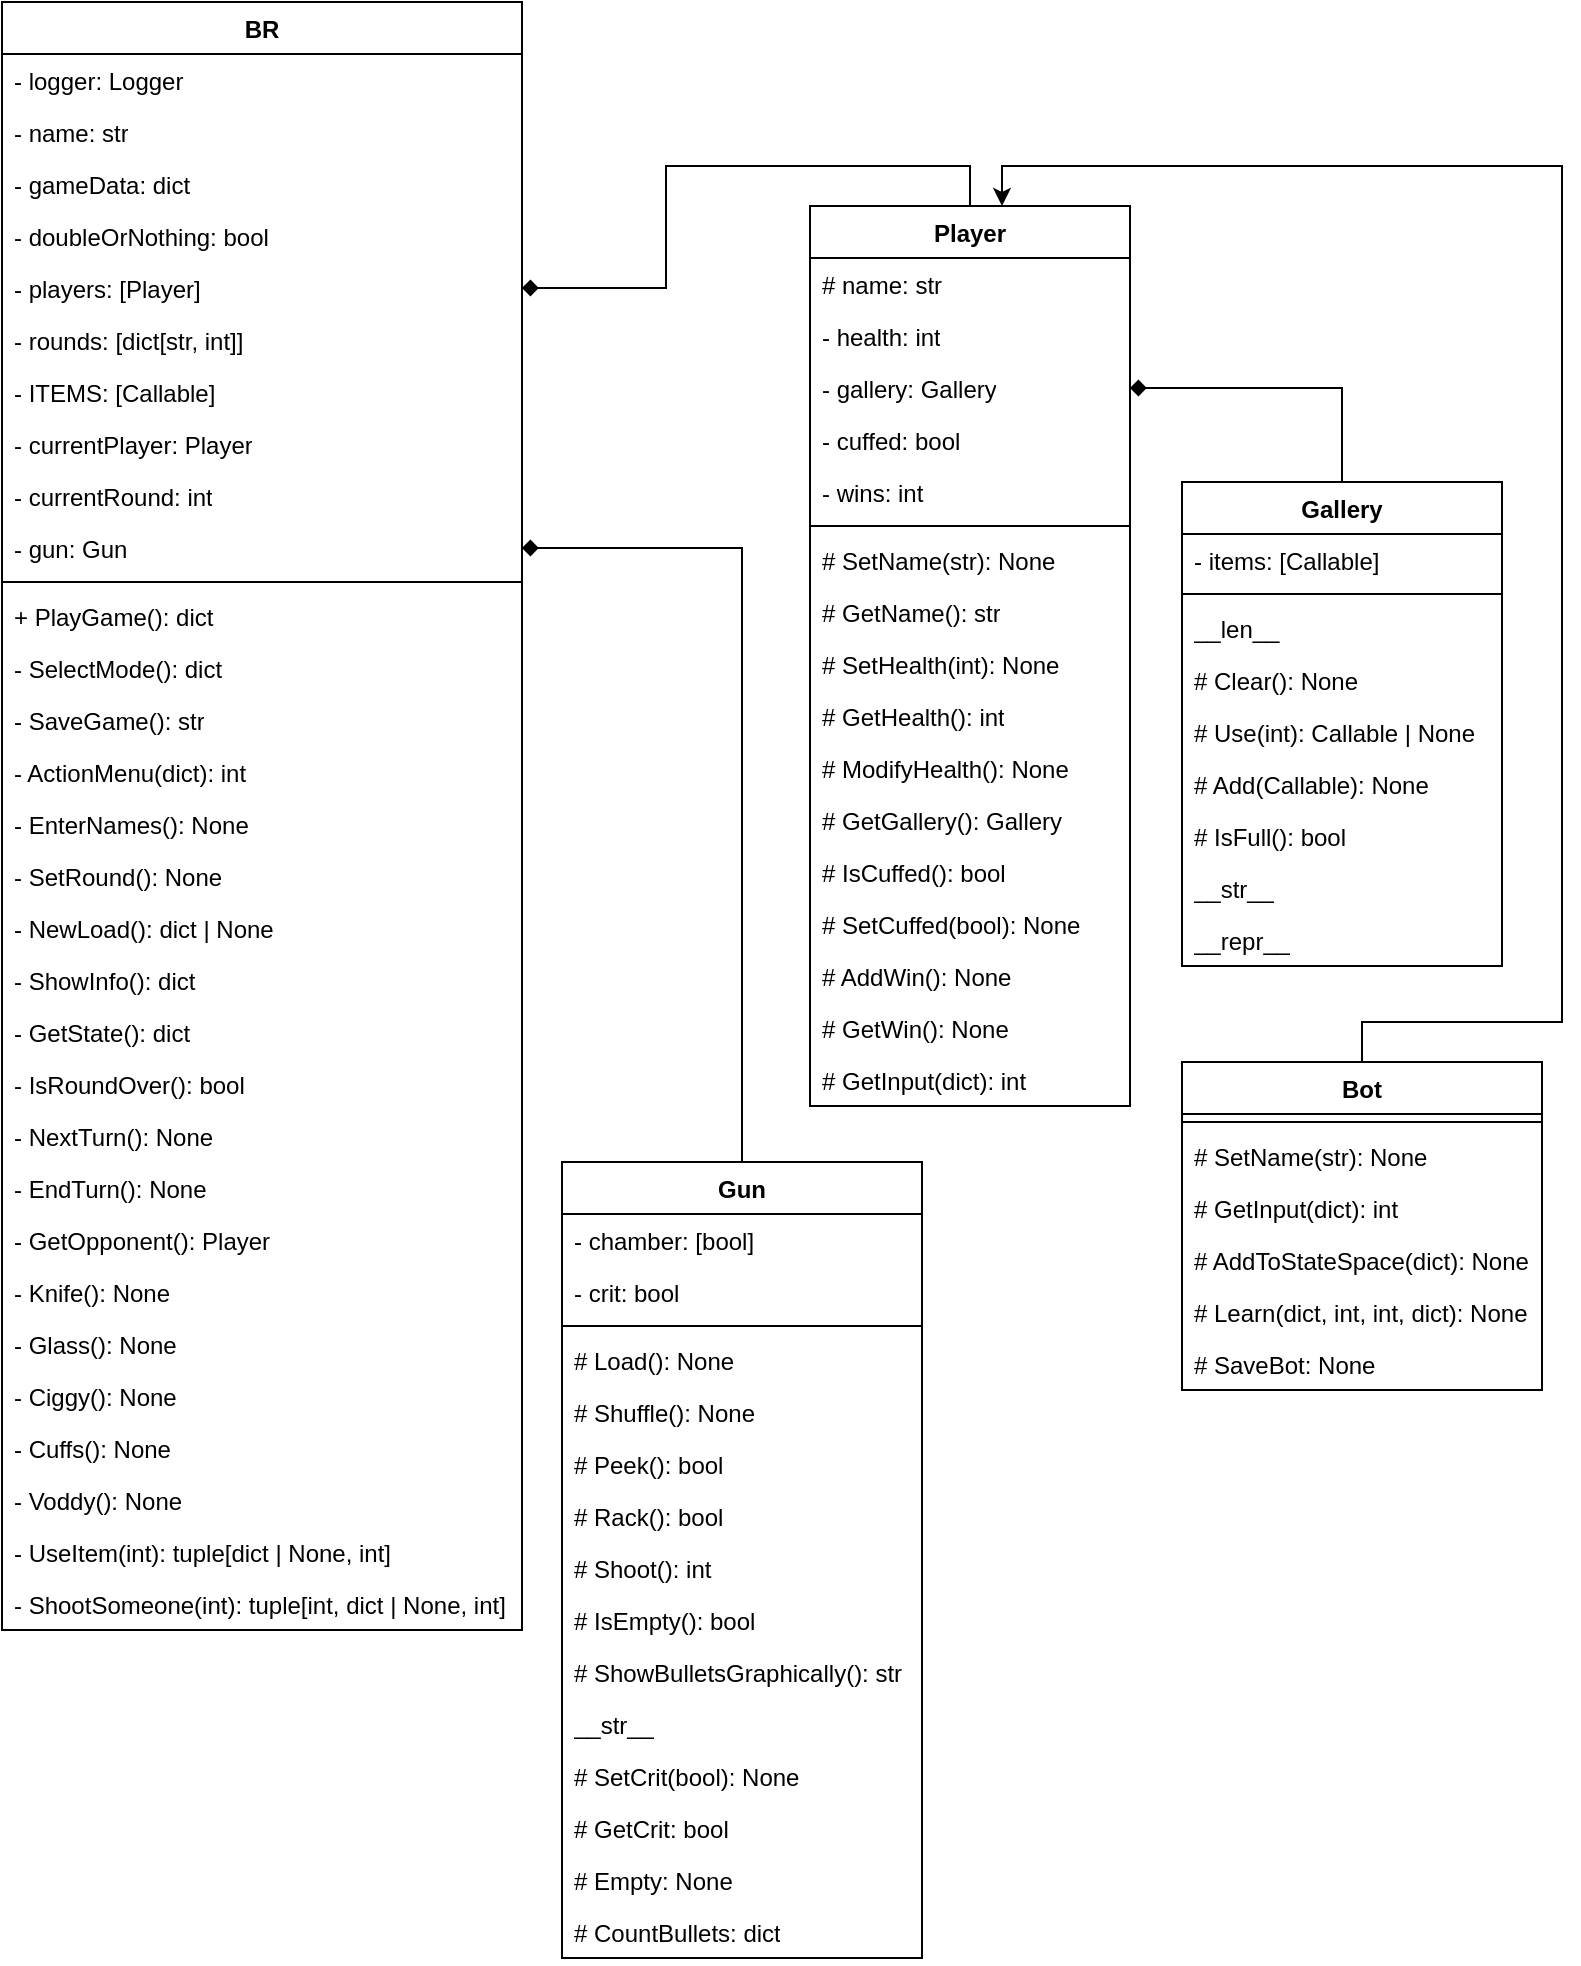 <mxfile version="23.1.0" type="device">
  <diagram name="Page-1" id="vFmoDZBEKyAavdOSo_Eb">
    <mxGraphModel dx="1034" dy="394" grid="1" gridSize="10" guides="1" tooltips="1" connect="1" arrows="1" fold="1" page="1" pageScale="1" pageWidth="827" pageHeight="1169" math="0" shadow="0">
      <root>
        <mxCell id="0" />
        <mxCell id="1" parent="0" />
        <mxCell id="H9SnRW4c3Upq8VRvOPKu-1" value="BR" style="swimlane;fontStyle=1;align=center;verticalAlign=top;childLayout=stackLayout;horizontal=1;startSize=26;horizontalStack=0;resizeParent=1;resizeParentMax=0;resizeLast=0;collapsible=1;marginBottom=0;whiteSpace=wrap;html=1;" parent="1" vertex="1">
          <mxGeometry x="10" y="150" width="260" height="814" as="geometry">
            <mxRectangle x="90" y="150" width="60" height="30" as="alternateBounds" />
          </mxGeometry>
        </mxCell>
        <mxCell id="eFTFK-ehcUdB1LsyZW5m-8" value="- logger: Logger" style="text;strokeColor=none;fillColor=none;align=left;verticalAlign=top;spacingLeft=4;spacingRight=4;overflow=hidden;rotatable=0;points=[[0,0.5],[1,0.5]];portConstraint=eastwest;whiteSpace=wrap;html=1;" vertex="1" parent="H9SnRW4c3Upq8VRvOPKu-1">
          <mxGeometry y="26" width="260" height="26" as="geometry" />
        </mxCell>
        <mxCell id="eFTFK-ehcUdB1LsyZW5m-9" value="- name: str" style="text;strokeColor=none;fillColor=none;align=left;verticalAlign=top;spacingLeft=4;spacingRight=4;overflow=hidden;rotatable=0;points=[[0,0.5],[1,0.5]];portConstraint=eastwest;whiteSpace=wrap;html=1;" vertex="1" parent="H9SnRW4c3Upq8VRvOPKu-1">
          <mxGeometry y="52" width="260" height="26" as="geometry" />
        </mxCell>
        <mxCell id="eFTFK-ehcUdB1LsyZW5m-10" value="&lt;div&gt;- gameData: dict&lt;/div&gt;" style="text;strokeColor=none;fillColor=none;align=left;verticalAlign=top;spacingLeft=4;spacingRight=4;overflow=hidden;rotatable=0;points=[[0,0.5],[1,0.5]];portConstraint=eastwest;whiteSpace=wrap;html=1;" vertex="1" parent="H9SnRW4c3Upq8VRvOPKu-1">
          <mxGeometry y="78" width="260" height="26" as="geometry" />
        </mxCell>
        <mxCell id="mQyLiGfO_H3nHgaukquF-1" value="- doubleOrNothing: bool" style="text;strokeColor=none;fillColor=none;align=left;verticalAlign=top;spacingLeft=4;spacingRight=4;overflow=hidden;rotatable=0;points=[[0,0.5],[1,0.5]];portConstraint=eastwest;whiteSpace=wrap;html=1;" parent="H9SnRW4c3Upq8VRvOPKu-1" vertex="1">
          <mxGeometry y="104" width="260" height="26" as="geometry" />
        </mxCell>
        <mxCell id="H9SnRW4c3Upq8VRvOPKu-2" value="- players: [Player]" style="text;strokeColor=none;fillColor=none;align=left;verticalAlign=top;spacingLeft=4;spacingRight=4;overflow=hidden;rotatable=0;points=[[0,0.5],[1,0.5]];portConstraint=eastwest;whiteSpace=wrap;html=1;" parent="H9SnRW4c3Upq8VRvOPKu-1" vertex="1">
          <mxGeometry y="130" width="260" height="26" as="geometry" />
        </mxCell>
        <mxCell id="H9SnRW4c3Upq8VRvOPKu-5" value="- rounds: [dict[str, int]]" style="text;strokeColor=none;fillColor=none;align=left;verticalAlign=top;spacingLeft=4;spacingRight=4;overflow=hidden;rotatable=0;points=[[0,0.5],[1,0.5]];portConstraint=eastwest;whiteSpace=wrap;html=1;" parent="H9SnRW4c3Upq8VRvOPKu-1" vertex="1">
          <mxGeometry y="156" width="260" height="26" as="geometry" />
        </mxCell>
        <mxCell id="H9SnRW4c3Upq8VRvOPKu-6" value="- ITEMS: [Callable]" style="text;strokeColor=none;fillColor=none;align=left;verticalAlign=top;spacingLeft=4;spacingRight=4;overflow=hidden;rotatable=0;points=[[0,0.5],[1,0.5]];portConstraint=eastwest;whiteSpace=wrap;html=1;" parent="H9SnRW4c3Upq8VRvOPKu-1" vertex="1">
          <mxGeometry y="182" width="260" height="26" as="geometry" />
        </mxCell>
        <mxCell id="H9SnRW4c3Upq8VRvOPKu-7" value="- currentPlayer: Player" style="text;strokeColor=none;fillColor=none;align=left;verticalAlign=top;spacingLeft=4;spacingRight=4;overflow=hidden;rotatable=0;points=[[0,0.5],[1,0.5]];portConstraint=eastwest;whiteSpace=wrap;html=1;" parent="H9SnRW4c3Upq8VRvOPKu-1" vertex="1">
          <mxGeometry y="208" width="260" height="26" as="geometry" />
        </mxCell>
        <mxCell id="H9SnRW4c3Upq8VRvOPKu-8" value="- currentRound: int" style="text;strokeColor=none;fillColor=none;align=left;verticalAlign=top;spacingLeft=4;spacingRight=4;overflow=hidden;rotatable=0;points=[[0,0.5],[1,0.5]];portConstraint=eastwest;whiteSpace=wrap;html=1;" parent="H9SnRW4c3Upq8VRvOPKu-1" vertex="1">
          <mxGeometry y="234" width="260" height="26" as="geometry" />
        </mxCell>
        <mxCell id="H9SnRW4c3Upq8VRvOPKu-24" value="- gun: Gun" style="text;strokeColor=none;fillColor=none;align=left;verticalAlign=top;spacingLeft=4;spacingRight=4;overflow=hidden;rotatable=0;points=[[0,0.5],[1,0.5]];portConstraint=eastwest;whiteSpace=wrap;html=1;" parent="H9SnRW4c3Upq8VRvOPKu-1" vertex="1">
          <mxGeometry y="260" width="260" height="26" as="geometry" />
        </mxCell>
        <mxCell id="H9SnRW4c3Upq8VRvOPKu-3" value="" style="line;strokeWidth=1;fillColor=none;align=left;verticalAlign=middle;spacingTop=-1;spacingLeft=3;spacingRight=3;rotatable=0;labelPosition=right;points=[];portConstraint=eastwest;strokeColor=inherit;" parent="H9SnRW4c3Upq8VRvOPKu-1" vertex="1">
          <mxGeometry y="286" width="260" height="8" as="geometry" />
        </mxCell>
        <mxCell id="H9SnRW4c3Upq8VRvOPKu-4" value="+ PlayGame(): dict" style="text;strokeColor=none;fillColor=none;align=left;verticalAlign=top;spacingLeft=4;spacingRight=4;overflow=hidden;rotatable=0;points=[[0,0.5],[1,0.5]];portConstraint=eastwest;whiteSpace=wrap;html=1;" parent="H9SnRW4c3Upq8VRvOPKu-1" vertex="1">
          <mxGeometry y="294" width="260" height="26" as="geometry" />
        </mxCell>
        <mxCell id="eFTFK-ehcUdB1LsyZW5m-41" value="- SelectMode(): dict" style="text;strokeColor=none;fillColor=none;align=left;verticalAlign=top;spacingLeft=4;spacingRight=4;overflow=hidden;rotatable=0;points=[[0,0.5],[1,0.5]];portConstraint=eastwest;whiteSpace=wrap;html=1;" vertex="1" parent="H9SnRW4c3Upq8VRvOPKu-1">
          <mxGeometry y="320" width="260" height="26" as="geometry" />
        </mxCell>
        <mxCell id="eFTFK-ehcUdB1LsyZW5m-11" value="- SaveGame(): str" style="text;strokeColor=none;fillColor=none;align=left;verticalAlign=top;spacingLeft=4;spacingRight=4;overflow=hidden;rotatable=0;points=[[0,0.5],[1,0.5]];portConstraint=eastwest;whiteSpace=wrap;html=1;" vertex="1" parent="H9SnRW4c3Upq8VRvOPKu-1">
          <mxGeometry y="346" width="260" height="26" as="geometry" />
        </mxCell>
        <mxCell id="mQyLiGfO_H3nHgaukquF-2" value="- ActionMenu(dict): int" style="text;strokeColor=none;fillColor=none;align=left;verticalAlign=top;spacingLeft=4;spacingRight=4;overflow=hidden;rotatable=0;points=[[0,0.5],[1,0.5]];portConstraint=eastwest;whiteSpace=wrap;html=1;" parent="H9SnRW4c3Upq8VRvOPKu-1" vertex="1">
          <mxGeometry y="372" width="260" height="26" as="geometry" />
        </mxCell>
        <mxCell id="eFTFK-ehcUdB1LsyZW5m-12" value="- EnterNames(): None" style="text;strokeColor=none;fillColor=none;align=left;verticalAlign=top;spacingLeft=4;spacingRight=4;overflow=hidden;rotatable=0;points=[[0,0.5],[1,0.5]];portConstraint=eastwest;whiteSpace=wrap;html=1;" vertex="1" parent="H9SnRW4c3Upq8VRvOPKu-1">
          <mxGeometry y="398" width="260" height="26" as="geometry" />
        </mxCell>
        <mxCell id="H9SnRW4c3Upq8VRvOPKu-18" value="- SetRound(): None" style="text;strokeColor=none;fillColor=none;align=left;verticalAlign=top;spacingLeft=4;spacingRight=4;overflow=hidden;rotatable=0;points=[[0,0.5],[1,0.5]];portConstraint=eastwest;whiteSpace=wrap;html=1;" parent="H9SnRW4c3Upq8VRvOPKu-1" vertex="1">
          <mxGeometry y="424" width="260" height="26" as="geometry" />
        </mxCell>
        <mxCell id="eFTFK-ehcUdB1LsyZW5m-1" value="- NewLoad(): dict | None" style="text;strokeColor=none;fillColor=none;align=left;verticalAlign=top;spacingLeft=4;spacingRight=4;overflow=hidden;rotatable=0;points=[[0,0.5],[1,0.5]];portConstraint=eastwest;whiteSpace=wrap;html=1;" vertex="1" parent="H9SnRW4c3Upq8VRvOPKu-1">
          <mxGeometry y="450" width="260" height="26" as="geometry" />
        </mxCell>
        <mxCell id="H9SnRW4c3Upq8VRvOPKu-19" value="- ShowInfo(): dict" style="text;strokeColor=none;fillColor=none;align=left;verticalAlign=top;spacingLeft=4;spacingRight=4;overflow=hidden;rotatable=0;points=[[0,0.5],[1,0.5]];portConstraint=eastwest;whiteSpace=wrap;html=1;" parent="H9SnRW4c3Upq8VRvOPKu-1" vertex="1">
          <mxGeometry y="476" width="260" height="26" as="geometry" />
        </mxCell>
        <mxCell id="eFTFK-ehcUdB1LsyZW5m-43" value="- GetState(): dict" style="text;strokeColor=none;fillColor=none;align=left;verticalAlign=top;spacingLeft=4;spacingRight=4;overflow=hidden;rotatable=0;points=[[0,0.5],[1,0.5]];portConstraint=eastwest;whiteSpace=wrap;html=1;" vertex="1" parent="H9SnRW4c3Upq8VRvOPKu-1">
          <mxGeometry y="502" width="260" height="26" as="geometry" />
        </mxCell>
        <mxCell id="mQyLiGfO_H3nHgaukquF-4" value="- IsRoundOver(): bool" style="text;strokeColor=none;fillColor=none;align=left;verticalAlign=top;spacingLeft=4;spacingRight=4;overflow=hidden;rotatable=0;points=[[0,0.5],[1,0.5]];portConstraint=eastwest;whiteSpace=wrap;html=1;" parent="H9SnRW4c3Upq8VRvOPKu-1" vertex="1">
          <mxGeometry y="528" width="260" height="26" as="geometry" />
        </mxCell>
        <mxCell id="mQyLiGfO_H3nHgaukquF-5" value="- NextTurn(): None" style="text;strokeColor=none;fillColor=none;align=left;verticalAlign=top;spacingLeft=4;spacingRight=4;overflow=hidden;rotatable=0;points=[[0,0.5],[1,0.5]];portConstraint=eastwest;whiteSpace=wrap;html=1;" parent="H9SnRW4c3Upq8VRvOPKu-1" vertex="1">
          <mxGeometry y="554" width="260" height="26" as="geometry" />
        </mxCell>
        <mxCell id="mQyLiGfO_H3nHgaukquF-6" value="- EndTurn(): None" style="text;strokeColor=none;fillColor=none;align=left;verticalAlign=top;spacingLeft=4;spacingRight=4;overflow=hidden;rotatable=0;points=[[0,0.5],[1,0.5]];portConstraint=eastwest;whiteSpace=wrap;html=1;" parent="H9SnRW4c3Upq8VRvOPKu-1" vertex="1">
          <mxGeometry y="580" width="260" height="26" as="geometry" />
        </mxCell>
        <mxCell id="eFTFK-ehcUdB1LsyZW5m-2" value="- GetOpponent(): Player" style="text;strokeColor=none;fillColor=none;align=left;verticalAlign=top;spacingLeft=4;spacingRight=4;overflow=hidden;rotatable=0;points=[[0,0.5],[1,0.5]];portConstraint=eastwest;whiteSpace=wrap;html=1;" vertex="1" parent="H9SnRW4c3Upq8VRvOPKu-1">
          <mxGeometry y="606" width="260" height="26" as="geometry" />
        </mxCell>
        <mxCell id="H9SnRW4c3Upq8VRvOPKu-29" value="- Knife(): None" style="text;strokeColor=none;fillColor=none;align=left;verticalAlign=top;spacingLeft=4;spacingRight=4;overflow=hidden;rotatable=0;points=[[0,0.5],[1,0.5]];portConstraint=eastwest;whiteSpace=wrap;html=1;" parent="H9SnRW4c3Upq8VRvOPKu-1" vertex="1">
          <mxGeometry y="632" width="260" height="26" as="geometry" />
        </mxCell>
        <mxCell id="H9SnRW4c3Upq8VRvOPKu-33" value="- Glass(): None" style="text;strokeColor=none;fillColor=none;align=left;verticalAlign=top;spacingLeft=4;spacingRight=4;overflow=hidden;rotatable=0;points=[[0,0.5],[1,0.5]];portConstraint=eastwest;whiteSpace=wrap;html=1;" parent="H9SnRW4c3Upq8VRvOPKu-1" vertex="1">
          <mxGeometry y="658" width="260" height="26" as="geometry" />
        </mxCell>
        <mxCell id="H9SnRW4c3Upq8VRvOPKu-34" value="- Ciggy(): None" style="text;strokeColor=none;fillColor=none;align=left;verticalAlign=top;spacingLeft=4;spacingRight=4;overflow=hidden;rotatable=0;points=[[0,0.5],[1,0.5]];portConstraint=eastwest;whiteSpace=wrap;html=1;" parent="H9SnRW4c3Upq8VRvOPKu-1" vertex="1">
          <mxGeometry y="684" width="260" height="26" as="geometry" />
        </mxCell>
        <mxCell id="H9SnRW4c3Upq8VRvOPKu-35" value="- Cuffs(): None" style="text;strokeColor=none;fillColor=none;align=left;verticalAlign=top;spacingLeft=4;spacingRight=4;overflow=hidden;rotatable=0;points=[[0,0.5],[1,0.5]];portConstraint=eastwest;whiteSpace=wrap;html=1;" parent="H9SnRW4c3Upq8VRvOPKu-1" vertex="1">
          <mxGeometry y="710" width="260" height="26" as="geometry" />
        </mxCell>
        <mxCell id="eFTFK-ehcUdB1LsyZW5m-14" value="- Voddy(): None" style="text;strokeColor=none;fillColor=none;align=left;verticalAlign=top;spacingLeft=4;spacingRight=4;overflow=hidden;rotatable=0;points=[[0,0.5],[1,0.5]];portConstraint=eastwest;whiteSpace=wrap;html=1;" vertex="1" parent="H9SnRW4c3Upq8VRvOPKu-1">
          <mxGeometry y="736" width="260" height="26" as="geometry" />
        </mxCell>
        <mxCell id="eFTFK-ehcUdB1LsyZW5m-13" value="- UseItem(int): tuple[dict | None, int]" style="text;strokeColor=none;fillColor=none;align=left;verticalAlign=top;spacingLeft=4;spacingRight=4;overflow=hidden;rotatable=0;points=[[0,0.5],[1,0.5]];portConstraint=eastwest;whiteSpace=wrap;html=1;" vertex="1" parent="H9SnRW4c3Upq8VRvOPKu-1">
          <mxGeometry y="762" width="260" height="26" as="geometry" />
        </mxCell>
        <mxCell id="H9SnRW4c3Upq8VRvOPKu-37" value="- ShootSomeone(int): tuple[int, dict | None, int]" style="text;strokeColor=none;fillColor=none;align=left;verticalAlign=top;spacingLeft=4;spacingRight=4;overflow=hidden;rotatable=0;points=[[0,0.5],[1,0.5]];portConstraint=eastwest;whiteSpace=wrap;html=1;" parent="H9SnRW4c3Upq8VRvOPKu-1" vertex="1">
          <mxGeometry y="788" width="260" height="26" as="geometry" />
        </mxCell>
        <mxCell id="H9SnRW4c3Upq8VRvOPKu-48" style="edgeStyle=orthogonalEdgeStyle;rounded=0;orthogonalLoop=1;jettySize=auto;html=1;exitX=0.5;exitY=0;exitDx=0;exitDy=0;entryX=1;entryY=0.5;entryDx=0;entryDy=0;endArrow=diamond;endFill=1;" parent="1" source="H9SnRW4c3Upq8VRvOPKu-9" target="H9SnRW4c3Upq8VRvOPKu-2" edge="1">
          <mxGeometry relative="1" as="geometry" />
        </mxCell>
        <mxCell id="H9SnRW4c3Upq8VRvOPKu-9" value="Player" style="swimlane;fontStyle=1;align=center;verticalAlign=top;childLayout=stackLayout;horizontal=1;startSize=26;horizontalStack=0;resizeParent=1;resizeParentMax=0;resizeLast=0;collapsible=1;marginBottom=0;whiteSpace=wrap;html=1;" parent="1" vertex="1">
          <mxGeometry x="414" y="252" width="160" height="450" as="geometry" />
        </mxCell>
        <mxCell id="H9SnRW4c3Upq8VRvOPKu-10" value="# name: str" style="text;strokeColor=none;fillColor=none;align=left;verticalAlign=top;spacingLeft=4;spacingRight=4;overflow=hidden;rotatable=0;points=[[0,0.5],[1,0.5]];portConstraint=eastwest;whiteSpace=wrap;html=1;" parent="H9SnRW4c3Upq8VRvOPKu-9" vertex="1">
          <mxGeometry y="26" width="160" height="26" as="geometry" />
        </mxCell>
        <mxCell id="H9SnRW4c3Upq8VRvOPKu-13" value="- health: int" style="text;strokeColor=none;fillColor=none;align=left;verticalAlign=top;spacingLeft=4;spacingRight=4;overflow=hidden;rotatable=0;points=[[0,0.5],[1,0.5]];portConstraint=eastwest;whiteSpace=wrap;html=1;" parent="H9SnRW4c3Upq8VRvOPKu-9" vertex="1">
          <mxGeometry y="52" width="160" height="26" as="geometry" />
        </mxCell>
        <mxCell id="H9SnRW4c3Upq8VRvOPKu-14" value="- gallery: Gallery" style="text;strokeColor=none;fillColor=none;align=left;verticalAlign=top;spacingLeft=4;spacingRight=4;overflow=hidden;rotatable=0;points=[[0,0.5],[1,0.5]];portConstraint=eastwest;whiteSpace=wrap;html=1;" parent="H9SnRW4c3Upq8VRvOPKu-9" vertex="1">
          <mxGeometry y="78" width="160" height="26" as="geometry" />
        </mxCell>
        <mxCell id="H9SnRW4c3Upq8VRvOPKu-36" value="- cuffed: bool" style="text;strokeColor=none;fillColor=none;align=left;verticalAlign=top;spacingLeft=4;spacingRight=4;overflow=hidden;rotatable=0;points=[[0,0.5],[1,0.5]];portConstraint=eastwest;whiteSpace=wrap;html=1;" parent="H9SnRW4c3Upq8VRvOPKu-9" vertex="1">
          <mxGeometry y="104" width="160" height="26" as="geometry" />
        </mxCell>
        <mxCell id="mQyLiGfO_H3nHgaukquF-10" value="- wins: int" style="text;strokeColor=none;fillColor=none;align=left;verticalAlign=top;spacingLeft=4;spacingRight=4;overflow=hidden;rotatable=0;points=[[0,0.5],[1,0.5]];portConstraint=eastwest;whiteSpace=wrap;html=1;" parent="H9SnRW4c3Upq8VRvOPKu-9" vertex="1">
          <mxGeometry y="130" width="160" height="26" as="geometry" />
        </mxCell>
        <mxCell id="H9SnRW4c3Upq8VRvOPKu-11" value="" style="line;strokeWidth=1;fillColor=none;align=left;verticalAlign=middle;spacingTop=-1;spacingLeft=3;spacingRight=3;rotatable=0;labelPosition=right;points=[];portConstraint=eastwest;strokeColor=inherit;" parent="H9SnRW4c3Upq8VRvOPKu-9" vertex="1">
          <mxGeometry y="156" width="160" height="8" as="geometry" />
        </mxCell>
        <mxCell id="H9SnRW4c3Upq8VRvOPKu-12" value="# SetName(str): None" style="text;strokeColor=none;fillColor=none;align=left;verticalAlign=top;spacingLeft=4;spacingRight=4;overflow=hidden;rotatable=0;points=[[0,0.5],[1,0.5]];portConstraint=eastwest;whiteSpace=wrap;html=1;" parent="H9SnRW4c3Upq8VRvOPKu-9" vertex="1">
          <mxGeometry y="164" width="160" height="26" as="geometry" />
        </mxCell>
        <mxCell id="H9SnRW4c3Upq8VRvOPKu-15" value="# GetName(): str" style="text;strokeColor=none;fillColor=none;align=left;verticalAlign=top;spacingLeft=4;spacingRight=4;overflow=hidden;rotatable=0;points=[[0,0.5],[1,0.5]];portConstraint=eastwest;whiteSpace=wrap;html=1;" parent="H9SnRW4c3Upq8VRvOPKu-9" vertex="1">
          <mxGeometry y="190" width="160" height="26" as="geometry" />
        </mxCell>
        <mxCell id="H9SnRW4c3Upq8VRvOPKu-17" value="# SetHealth(int): None" style="text;strokeColor=none;fillColor=none;align=left;verticalAlign=top;spacingLeft=4;spacingRight=4;overflow=hidden;rotatable=0;points=[[0,0.5],[1,0.5]];portConstraint=eastwest;whiteSpace=wrap;html=1;" parent="H9SnRW4c3Upq8VRvOPKu-9" vertex="1">
          <mxGeometry y="216" width="160" height="26" as="geometry" />
        </mxCell>
        <mxCell id="eFTFK-ehcUdB1LsyZW5m-3" value="# GetHealth(): int" style="text;strokeColor=none;fillColor=none;align=left;verticalAlign=top;spacingLeft=4;spacingRight=4;overflow=hidden;rotatable=0;points=[[0,0.5],[1,0.5]];portConstraint=eastwest;whiteSpace=wrap;html=1;" vertex="1" parent="H9SnRW4c3Upq8VRvOPKu-9">
          <mxGeometry y="242" width="160" height="26" as="geometry" />
        </mxCell>
        <mxCell id="H9SnRW4c3Upq8VRvOPKu-16" value="# ModifyHealth(): None" style="text;strokeColor=none;fillColor=none;align=left;verticalAlign=top;spacingLeft=4;spacingRight=4;overflow=hidden;rotatable=0;points=[[0,0.5],[1,0.5]];portConstraint=eastwest;whiteSpace=wrap;html=1;" parent="H9SnRW4c3Upq8VRvOPKu-9" vertex="1">
          <mxGeometry y="268" width="160" height="26" as="geometry" />
        </mxCell>
        <mxCell id="H9SnRW4c3Upq8VRvOPKu-20" value="# GetGallery(): Gallery" style="text;strokeColor=none;fillColor=none;align=left;verticalAlign=top;spacingLeft=4;spacingRight=4;overflow=hidden;rotatable=0;points=[[0,0.5],[1,0.5]];portConstraint=eastwest;whiteSpace=wrap;html=1;" parent="H9SnRW4c3Upq8VRvOPKu-9" vertex="1">
          <mxGeometry y="294" width="160" height="26" as="geometry" />
        </mxCell>
        <mxCell id="mQyLiGfO_H3nHgaukquF-12" value="# IsCuffed(): bool" style="text;strokeColor=none;fillColor=none;align=left;verticalAlign=top;spacingLeft=4;spacingRight=4;overflow=hidden;rotatable=0;points=[[0,0.5],[1,0.5]];portConstraint=eastwest;whiteSpace=wrap;html=1;" parent="H9SnRW4c3Upq8VRvOPKu-9" vertex="1">
          <mxGeometry y="320" width="160" height="26" as="geometry" />
        </mxCell>
        <mxCell id="mQyLiGfO_H3nHgaukquF-13" value="# SetCuffed(bool): None" style="text;strokeColor=none;fillColor=none;align=left;verticalAlign=top;spacingLeft=4;spacingRight=4;overflow=hidden;rotatable=0;points=[[0,0.5],[1,0.5]];portConstraint=eastwest;whiteSpace=wrap;html=1;" parent="H9SnRW4c3Upq8VRvOPKu-9" vertex="1">
          <mxGeometry y="346" width="160" height="26" as="geometry" />
        </mxCell>
        <mxCell id="mQyLiGfO_H3nHgaukquF-14" value="# AddWin(): None" style="text;strokeColor=none;fillColor=none;align=left;verticalAlign=top;spacingLeft=4;spacingRight=4;overflow=hidden;rotatable=0;points=[[0,0.5],[1,0.5]];portConstraint=eastwest;whiteSpace=wrap;html=1;" parent="H9SnRW4c3Upq8VRvOPKu-9" vertex="1">
          <mxGeometry y="372" width="160" height="26" as="geometry" />
        </mxCell>
        <mxCell id="eFTFK-ehcUdB1LsyZW5m-21" value="# GetWin(): None" style="text;strokeColor=none;fillColor=none;align=left;verticalAlign=top;spacingLeft=4;spacingRight=4;overflow=hidden;rotatable=0;points=[[0,0.5],[1,0.5]];portConstraint=eastwest;whiteSpace=wrap;html=1;" vertex="1" parent="H9SnRW4c3Upq8VRvOPKu-9">
          <mxGeometry y="398" width="160" height="26" as="geometry" />
        </mxCell>
        <mxCell id="eFTFK-ehcUdB1LsyZW5m-4" value="# GetInput(dict): int" style="text;strokeColor=none;fillColor=none;align=left;verticalAlign=top;spacingLeft=4;spacingRight=4;overflow=hidden;rotatable=0;points=[[0,0.5],[1,0.5]];portConstraint=eastwest;whiteSpace=wrap;html=1;" vertex="1" parent="H9SnRW4c3Upq8VRvOPKu-9">
          <mxGeometry y="424" width="160" height="26" as="geometry" />
        </mxCell>
        <mxCell id="H9SnRW4c3Upq8VRvOPKu-50" style="edgeStyle=orthogonalEdgeStyle;rounded=0;orthogonalLoop=1;jettySize=auto;html=1;entryX=1;entryY=0.5;entryDx=0;entryDy=0;endArrow=diamond;endFill=1;" parent="1" source="H9SnRW4c3Upq8VRvOPKu-25" target="H9SnRW4c3Upq8VRvOPKu-24" edge="1">
          <mxGeometry relative="1" as="geometry" />
        </mxCell>
        <mxCell id="H9SnRW4c3Upq8VRvOPKu-25" value="Gun" style="swimlane;fontStyle=1;align=center;verticalAlign=top;childLayout=stackLayout;horizontal=1;startSize=26;horizontalStack=0;resizeParent=1;resizeParentMax=0;resizeLast=0;collapsible=1;marginBottom=0;whiteSpace=wrap;html=1;" parent="1" vertex="1">
          <mxGeometry x="290" y="730" width="180" height="398" as="geometry" />
        </mxCell>
        <mxCell id="H9SnRW4c3Upq8VRvOPKu-26" value="- chamber: [bool]" style="text;strokeColor=none;fillColor=none;align=left;verticalAlign=top;spacingLeft=4;spacingRight=4;overflow=hidden;rotatable=0;points=[[0,0.5],[1,0.5]];portConstraint=eastwest;whiteSpace=wrap;html=1;" parent="H9SnRW4c3Upq8VRvOPKu-25" vertex="1">
          <mxGeometry y="26" width="180" height="26" as="geometry" />
        </mxCell>
        <mxCell id="H9SnRW4c3Upq8VRvOPKu-32" value="- crit: bool" style="text;strokeColor=none;fillColor=none;align=left;verticalAlign=top;spacingLeft=4;spacingRight=4;overflow=hidden;rotatable=0;points=[[0,0.5],[1,0.5]];portConstraint=eastwest;whiteSpace=wrap;html=1;" parent="H9SnRW4c3Upq8VRvOPKu-25" vertex="1">
          <mxGeometry y="52" width="180" height="26" as="geometry" />
        </mxCell>
        <mxCell id="H9SnRW4c3Upq8VRvOPKu-27" value="" style="line;strokeWidth=1;fillColor=none;align=left;verticalAlign=middle;spacingTop=-1;spacingLeft=3;spacingRight=3;rotatable=0;labelPosition=right;points=[];portConstraint=eastwest;strokeColor=inherit;" parent="H9SnRW4c3Upq8VRvOPKu-25" vertex="1">
          <mxGeometry y="78" width="180" height="8" as="geometry" />
        </mxCell>
        <mxCell id="H9SnRW4c3Upq8VRvOPKu-28" value="# Load(): None" style="text;strokeColor=none;fillColor=none;align=left;verticalAlign=top;spacingLeft=4;spacingRight=4;overflow=hidden;rotatable=0;points=[[0,0.5],[1,0.5]];portConstraint=eastwest;whiteSpace=wrap;html=1;" parent="H9SnRW4c3Upq8VRvOPKu-25" vertex="1">
          <mxGeometry y="86" width="180" height="26" as="geometry" />
        </mxCell>
        <mxCell id="BoNSWURVBQbh1B5peGJ--2" value="# Shuffle(): None" style="text;strokeColor=none;fillColor=none;align=left;verticalAlign=top;spacingLeft=4;spacingRight=4;overflow=hidden;rotatable=0;points=[[0,0.5],[1,0.5]];portConstraint=eastwest;whiteSpace=wrap;html=1;" parent="H9SnRW4c3Upq8VRvOPKu-25" vertex="1">
          <mxGeometry y="112" width="180" height="26" as="geometry" />
        </mxCell>
        <mxCell id="H9SnRW4c3Upq8VRvOPKu-30" value="# Peek(): bool" style="text;strokeColor=none;fillColor=none;align=left;verticalAlign=top;spacingLeft=4;spacingRight=4;overflow=hidden;rotatable=0;points=[[0,0.5],[1,0.5]];portConstraint=eastwest;whiteSpace=wrap;html=1;" parent="H9SnRW4c3Upq8VRvOPKu-25" vertex="1">
          <mxGeometry y="138" width="180" height="26" as="geometry" />
        </mxCell>
        <mxCell id="H9SnRW4c3Upq8VRvOPKu-31" value="# Rack(): bool" style="text;strokeColor=none;fillColor=none;align=left;verticalAlign=top;spacingLeft=4;spacingRight=4;overflow=hidden;rotatable=0;points=[[0,0.5],[1,0.5]];portConstraint=eastwest;whiteSpace=wrap;html=1;" parent="H9SnRW4c3Upq8VRvOPKu-25" vertex="1">
          <mxGeometry y="164" width="180" height="26" as="geometry" />
        </mxCell>
        <mxCell id="H9SnRW4c3Upq8VRvOPKu-38" value="# Shoot(): int" style="text;strokeColor=none;fillColor=none;align=left;verticalAlign=top;spacingLeft=4;spacingRight=4;overflow=hidden;rotatable=0;points=[[0,0.5],[1,0.5]];portConstraint=eastwest;whiteSpace=wrap;html=1;" parent="H9SnRW4c3Upq8VRvOPKu-25" vertex="1">
          <mxGeometry y="190" width="180" height="26" as="geometry" />
        </mxCell>
        <mxCell id="H9SnRW4c3Upq8VRvOPKu-39" value="# IsEmpty(): bool" style="text;strokeColor=none;fillColor=none;align=left;verticalAlign=top;spacingLeft=4;spacingRight=4;overflow=hidden;rotatable=0;points=[[0,0.5],[1,0.5]];portConstraint=eastwest;whiteSpace=wrap;html=1;" parent="H9SnRW4c3Upq8VRvOPKu-25" vertex="1">
          <mxGeometry y="216" width="180" height="26" as="geometry" />
        </mxCell>
        <mxCell id="eFTFK-ehcUdB1LsyZW5m-17" value="# ShowBulletsGraphically(): str" style="text;strokeColor=none;fillColor=none;align=left;verticalAlign=top;spacingLeft=4;spacingRight=4;overflow=hidden;rotatable=0;points=[[0,0.5],[1,0.5]];portConstraint=eastwest;whiteSpace=wrap;html=1;" vertex="1" parent="H9SnRW4c3Upq8VRvOPKu-25">
          <mxGeometry y="242" width="180" height="26" as="geometry" />
        </mxCell>
        <mxCell id="eFTFK-ehcUdB1LsyZW5m-15" value="__str__" style="text;strokeColor=none;fillColor=none;align=left;verticalAlign=top;spacingLeft=4;spacingRight=4;overflow=hidden;rotatable=0;points=[[0,0.5],[1,0.5]];portConstraint=eastwest;whiteSpace=wrap;html=1;" vertex="1" parent="H9SnRW4c3Upq8VRvOPKu-25">
          <mxGeometry y="268" width="180" height="26" as="geometry" />
        </mxCell>
        <mxCell id="eFTFK-ehcUdB1LsyZW5m-5" value="# SetCrit(bool): None" style="text;strokeColor=none;fillColor=none;align=left;verticalAlign=top;spacingLeft=4;spacingRight=4;overflow=hidden;rotatable=0;points=[[0,0.5],[1,0.5]];portConstraint=eastwest;whiteSpace=wrap;html=1;" vertex="1" parent="H9SnRW4c3Upq8VRvOPKu-25">
          <mxGeometry y="294" width="180" height="26" as="geometry" />
        </mxCell>
        <mxCell id="eFTFK-ehcUdB1LsyZW5m-6" value="# GetCrit: bool" style="text;strokeColor=none;fillColor=none;align=left;verticalAlign=top;spacingLeft=4;spacingRight=4;overflow=hidden;rotatable=0;points=[[0,0.5],[1,0.5]];portConstraint=eastwest;whiteSpace=wrap;html=1;" vertex="1" parent="H9SnRW4c3Upq8VRvOPKu-25">
          <mxGeometry y="320" width="180" height="26" as="geometry" />
        </mxCell>
        <mxCell id="eFTFK-ehcUdB1LsyZW5m-18" value="# Empty: None" style="text;strokeColor=none;fillColor=none;align=left;verticalAlign=top;spacingLeft=4;spacingRight=4;overflow=hidden;rotatable=0;points=[[0,0.5],[1,0.5]];portConstraint=eastwest;whiteSpace=wrap;html=1;" vertex="1" parent="H9SnRW4c3Upq8VRvOPKu-25">
          <mxGeometry y="346" width="180" height="26" as="geometry" />
        </mxCell>
        <mxCell id="eFTFK-ehcUdB1LsyZW5m-42" value="# CountBullets: dict" style="text;strokeColor=none;fillColor=none;align=left;verticalAlign=top;spacingLeft=4;spacingRight=4;overflow=hidden;rotatable=0;points=[[0,0.5],[1,0.5]];portConstraint=eastwest;whiteSpace=wrap;html=1;" vertex="1" parent="H9SnRW4c3Upq8VRvOPKu-25">
          <mxGeometry y="372" width="180" height="26" as="geometry" />
        </mxCell>
        <mxCell id="H9SnRW4c3Upq8VRvOPKu-47" style="edgeStyle=orthogonalEdgeStyle;rounded=0;orthogonalLoop=1;jettySize=auto;html=1;exitX=0.5;exitY=0;exitDx=0;exitDy=0;entryX=1;entryY=0.5;entryDx=0;entryDy=0;endArrow=diamond;endFill=1;" parent="1" source="H9SnRW4c3Upq8VRvOPKu-40" target="H9SnRW4c3Upq8VRvOPKu-14" edge="1">
          <mxGeometry relative="1" as="geometry" />
        </mxCell>
        <mxCell id="H9SnRW4c3Upq8VRvOPKu-40" value="Gallery" style="swimlane;fontStyle=1;align=center;verticalAlign=top;childLayout=stackLayout;horizontal=1;startSize=26;horizontalStack=0;resizeParent=1;resizeParentMax=0;resizeLast=0;collapsible=1;marginBottom=0;whiteSpace=wrap;html=1;" parent="1" vertex="1">
          <mxGeometry x="600" y="390" width="160" height="242" as="geometry" />
        </mxCell>
        <mxCell id="H9SnRW4c3Upq8VRvOPKu-41" value="- items: [Callable]" style="text;strokeColor=none;fillColor=none;align=left;verticalAlign=top;spacingLeft=4;spacingRight=4;overflow=hidden;rotatable=0;points=[[0,0.5],[1,0.5]];portConstraint=eastwest;whiteSpace=wrap;html=1;" parent="H9SnRW4c3Upq8VRvOPKu-40" vertex="1">
          <mxGeometry y="26" width="160" height="26" as="geometry" />
        </mxCell>
        <mxCell id="H9SnRW4c3Upq8VRvOPKu-42" value="" style="line;strokeWidth=1;fillColor=none;align=left;verticalAlign=middle;spacingTop=-1;spacingLeft=3;spacingRight=3;rotatable=0;labelPosition=right;points=[];portConstraint=eastwest;strokeColor=inherit;" parent="H9SnRW4c3Upq8VRvOPKu-40" vertex="1">
          <mxGeometry y="52" width="160" height="8" as="geometry" />
        </mxCell>
        <mxCell id="H9SnRW4c3Upq8VRvOPKu-43" value="__len__" style="text;strokeColor=none;fillColor=none;align=left;verticalAlign=top;spacingLeft=4;spacingRight=4;overflow=hidden;rotatable=0;points=[[0,0.5],[1,0.5]];portConstraint=eastwest;whiteSpace=wrap;html=1;" parent="H9SnRW4c3Upq8VRvOPKu-40" vertex="1">
          <mxGeometry y="60" width="160" height="26" as="geometry" />
        </mxCell>
        <mxCell id="H9SnRW4c3Upq8VRvOPKu-22" value="&lt;div&gt;# Clear(): None&lt;/div&gt;" style="text;strokeColor=none;fillColor=none;align=left;verticalAlign=top;spacingLeft=4;spacingRight=4;overflow=hidden;rotatable=0;points=[[0,0.5],[1,0.5]];portConstraint=eastwest;whiteSpace=wrap;html=1;" parent="H9SnRW4c3Upq8VRvOPKu-40" vertex="1">
          <mxGeometry y="86" width="160" height="26" as="geometry" />
        </mxCell>
        <mxCell id="H9SnRW4c3Upq8VRvOPKu-44" value="&lt;div&gt;# Use(int): Callable | None&lt;/div&gt;" style="text;strokeColor=none;fillColor=none;align=left;verticalAlign=top;spacingLeft=4;spacingRight=4;overflow=hidden;rotatable=0;points=[[0,0.5],[1,0.5]];portConstraint=eastwest;whiteSpace=wrap;html=1;" parent="H9SnRW4c3Upq8VRvOPKu-40" vertex="1">
          <mxGeometry y="112" width="160" height="26" as="geometry" />
        </mxCell>
        <mxCell id="H9SnRW4c3Upq8VRvOPKu-45" value="&lt;div&gt;# Add(Callable): None&lt;br&gt;&lt;/div&gt;" style="text;strokeColor=none;fillColor=none;align=left;verticalAlign=top;spacingLeft=4;spacingRight=4;overflow=hidden;rotatable=0;points=[[0,0.5],[1,0.5]];portConstraint=eastwest;whiteSpace=wrap;html=1;" parent="H9SnRW4c3Upq8VRvOPKu-40" vertex="1">
          <mxGeometry y="138" width="160" height="26" as="geometry" />
        </mxCell>
        <mxCell id="H9SnRW4c3Upq8VRvOPKu-46" value="&lt;div&gt;# IsFull(): bool&lt;br&gt;&lt;/div&gt;" style="text;strokeColor=none;fillColor=none;align=left;verticalAlign=top;spacingLeft=4;spacingRight=4;overflow=hidden;rotatable=0;points=[[0,0.5],[1,0.5]];portConstraint=eastwest;whiteSpace=wrap;html=1;" parent="H9SnRW4c3Upq8VRvOPKu-40" vertex="1">
          <mxGeometry y="164" width="160" height="26" as="geometry" />
        </mxCell>
        <mxCell id="eFTFK-ehcUdB1LsyZW5m-7" value="__str__" style="text;strokeColor=none;fillColor=none;align=left;verticalAlign=top;spacingLeft=4;spacingRight=4;overflow=hidden;rotatable=0;points=[[0,0.5],[1,0.5]];portConstraint=eastwest;whiteSpace=wrap;html=1;" vertex="1" parent="H9SnRW4c3Upq8VRvOPKu-40">
          <mxGeometry y="190" width="160" height="26" as="geometry" />
        </mxCell>
        <mxCell id="eFTFK-ehcUdB1LsyZW5m-19" value="__repr__" style="text;strokeColor=none;fillColor=none;align=left;verticalAlign=top;spacingLeft=4;spacingRight=4;overflow=hidden;rotatable=0;points=[[0,0.5],[1,0.5]];portConstraint=eastwest;whiteSpace=wrap;html=1;" vertex="1" parent="H9SnRW4c3Upq8VRvOPKu-40">
          <mxGeometry y="216" width="160" height="26" as="geometry" />
        </mxCell>
        <mxCell id="eFTFK-ehcUdB1LsyZW5m-40" style="edgeStyle=orthogonalEdgeStyle;rounded=0;orthogonalLoop=1;jettySize=auto;html=1;exitX=0.5;exitY=0;exitDx=0;exitDy=0;" edge="1" parent="1" source="eFTFK-ehcUdB1LsyZW5m-22" target="H9SnRW4c3Upq8VRvOPKu-9">
          <mxGeometry relative="1" as="geometry">
            <mxPoint x="600" y="200" as="targetPoint" />
            <Array as="points">
              <mxPoint x="690" y="660" />
              <mxPoint x="790" y="660" />
              <mxPoint x="790" y="232" />
              <mxPoint x="510" y="232" />
            </Array>
          </mxGeometry>
        </mxCell>
        <mxCell id="eFTFK-ehcUdB1LsyZW5m-22" value="Bot" style="swimlane;fontStyle=1;align=center;verticalAlign=top;childLayout=stackLayout;horizontal=1;startSize=26;horizontalStack=0;resizeParent=1;resizeParentMax=0;resizeLast=0;collapsible=1;marginBottom=0;whiteSpace=wrap;html=1;" vertex="1" parent="1">
          <mxGeometry x="600" y="680" width="180" height="164" as="geometry" />
        </mxCell>
        <mxCell id="eFTFK-ehcUdB1LsyZW5m-28" value="" style="line;strokeWidth=1;fillColor=none;align=left;verticalAlign=middle;spacingTop=-1;spacingLeft=3;spacingRight=3;rotatable=0;labelPosition=right;points=[];portConstraint=eastwest;strokeColor=inherit;" vertex="1" parent="eFTFK-ehcUdB1LsyZW5m-22">
          <mxGeometry y="26" width="180" height="8" as="geometry" />
        </mxCell>
        <mxCell id="eFTFK-ehcUdB1LsyZW5m-29" value="# SetName(str): None" style="text;strokeColor=none;fillColor=none;align=left;verticalAlign=top;spacingLeft=4;spacingRight=4;overflow=hidden;rotatable=0;points=[[0,0.5],[1,0.5]];portConstraint=eastwest;whiteSpace=wrap;html=1;" vertex="1" parent="eFTFK-ehcUdB1LsyZW5m-22">
          <mxGeometry y="34" width="180" height="26" as="geometry" />
        </mxCell>
        <mxCell id="eFTFK-ehcUdB1LsyZW5m-39" value="# GetInput(dict): int" style="text;strokeColor=none;fillColor=none;align=left;verticalAlign=top;spacingLeft=4;spacingRight=4;overflow=hidden;rotatable=0;points=[[0,0.5],[1,0.5]];portConstraint=eastwest;whiteSpace=wrap;html=1;" vertex="1" parent="eFTFK-ehcUdB1LsyZW5m-22">
          <mxGeometry y="60" width="180" height="26" as="geometry" />
        </mxCell>
        <mxCell id="eFTFK-ehcUdB1LsyZW5m-44" value="# AddToStateSpace(dict): None" style="text;strokeColor=none;fillColor=none;align=left;verticalAlign=top;spacingLeft=4;spacingRight=4;overflow=hidden;rotatable=0;points=[[0,0.5],[1,0.5]];portConstraint=eastwest;whiteSpace=wrap;html=1;" vertex="1" parent="eFTFK-ehcUdB1LsyZW5m-22">
          <mxGeometry y="86" width="180" height="26" as="geometry" />
        </mxCell>
        <mxCell id="eFTFK-ehcUdB1LsyZW5m-45" value="# Learn(dict, int, int, dict): None" style="text;strokeColor=none;fillColor=none;align=left;verticalAlign=top;spacingLeft=4;spacingRight=4;overflow=hidden;rotatable=0;points=[[0,0.5],[1,0.5]];portConstraint=eastwest;whiteSpace=wrap;html=1;" vertex="1" parent="eFTFK-ehcUdB1LsyZW5m-22">
          <mxGeometry y="112" width="180" height="26" as="geometry" />
        </mxCell>
        <mxCell id="eFTFK-ehcUdB1LsyZW5m-46" value="# SaveBot: None" style="text;strokeColor=none;fillColor=none;align=left;verticalAlign=top;spacingLeft=4;spacingRight=4;overflow=hidden;rotatable=0;points=[[0,0.5],[1,0.5]];portConstraint=eastwest;whiteSpace=wrap;html=1;" vertex="1" parent="eFTFK-ehcUdB1LsyZW5m-22">
          <mxGeometry y="138" width="180" height="26" as="geometry" />
        </mxCell>
      </root>
    </mxGraphModel>
  </diagram>
</mxfile>
